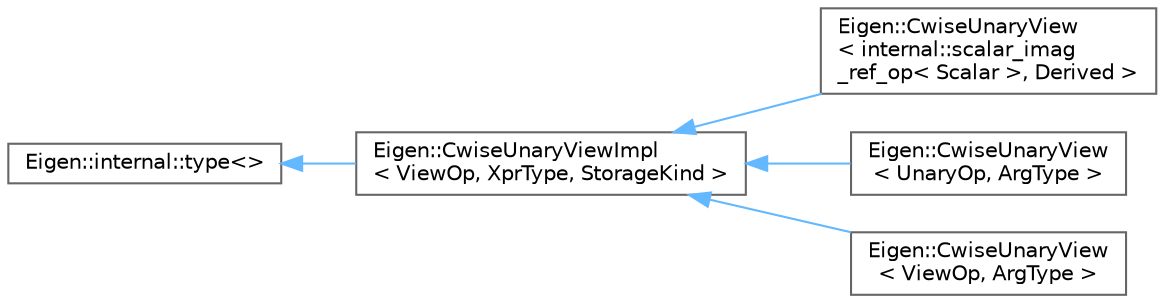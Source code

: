 digraph "类继承关系图"
{
 // LATEX_PDF_SIZE
  bgcolor="transparent";
  edge [fontname=Helvetica,fontsize=10,labelfontname=Helvetica,labelfontsize=10];
  node [fontname=Helvetica,fontsize=10,shape=box,height=0.2,width=0.4];
  rankdir="LR";
  Node0 [id="Node000000",label="Eigen::internal::type\<\>",height=0.2,width=0.4,color="grey40", fillcolor="white", style="filled",URL="$struct_eigen_1_1internal_1_1generic__xpr__base.html",tooltip=" "];
  Node0 -> Node1 [id="edge4598_Node000000_Node000001",dir="back",color="steelblue1",style="solid",tooltip=" "];
  Node1 [id="Node000001",label="Eigen::CwiseUnaryViewImpl\l\< ViewOp, XprType, StorageKind \>",height=0.2,width=0.4,color="grey40", fillcolor="white", style="filled",URL="$class_eigen_1_1_cwise_unary_view_impl.html",tooltip=" "];
  Node1 -> Node2 [id="edge4599_Node000001_Node000002",dir="back",color="steelblue1",style="solid",tooltip=" "];
  Node2 [id="Node000002",label="Eigen::CwiseUnaryView\l\< internal::scalar_imag\l_ref_op\< Scalar \>, Derived \>",height=0.2,width=0.4,color="grey40", fillcolor="white", style="filled",URL="$class_eigen_1_1_cwise_unary_view.html",tooltip=" "];
  Node1 -> Node3 [id="edge4600_Node000001_Node000003",dir="back",color="steelblue1",style="solid",tooltip=" "];
  Node3 [id="Node000003",label="Eigen::CwiseUnaryView\l\< UnaryOp, ArgType \>",height=0.2,width=0.4,color="grey40", fillcolor="white", style="filled",URL="$class_eigen_1_1_cwise_unary_view.html",tooltip=" "];
  Node1 -> Node4 [id="edge4601_Node000001_Node000004",dir="back",color="steelblue1",style="solid",tooltip=" "];
  Node4 [id="Node000004",label="Eigen::CwiseUnaryView\l\< ViewOp, ArgType \>",height=0.2,width=0.4,color="grey40", fillcolor="white", style="filled",URL="$class_eigen_1_1_cwise_unary_view.html",tooltip=" "];
}
